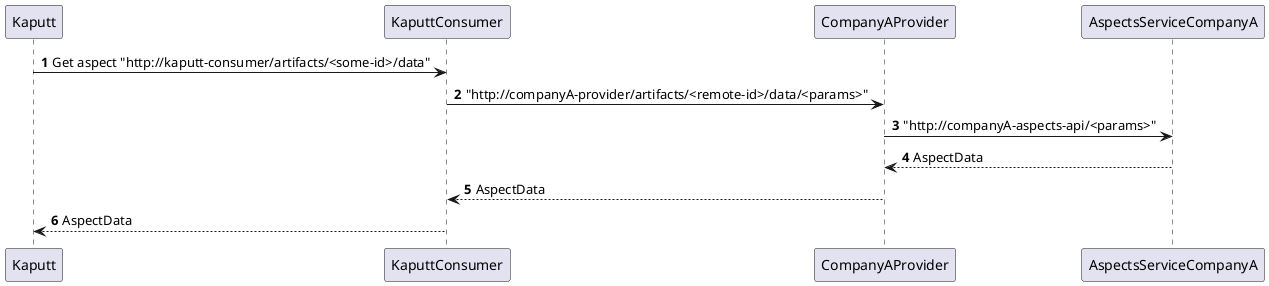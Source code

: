 @startuml
'https://plantuml.com/sequence-diagram

autonumber

Kaputt ->  KaputtConsumer: Get aspect "http://kaputt-consumer/artifacts/<some-id>/data"
KaputtConsumer -> CompanyAProvider: "http://companyA-provider/artifacts/<remote-id>/data/<params>"
CompanyAProvider -> AspectsServiceCompanyA: "http://companyA-aspects-api/<params>"
CompanyAProvider <-- AspectsServiceCompanyA: AspectData
KaputtConsumer <-- CompanyAProvider: AspectData
Kaputt <-- KaputtConsumer: AspectData
@enduml